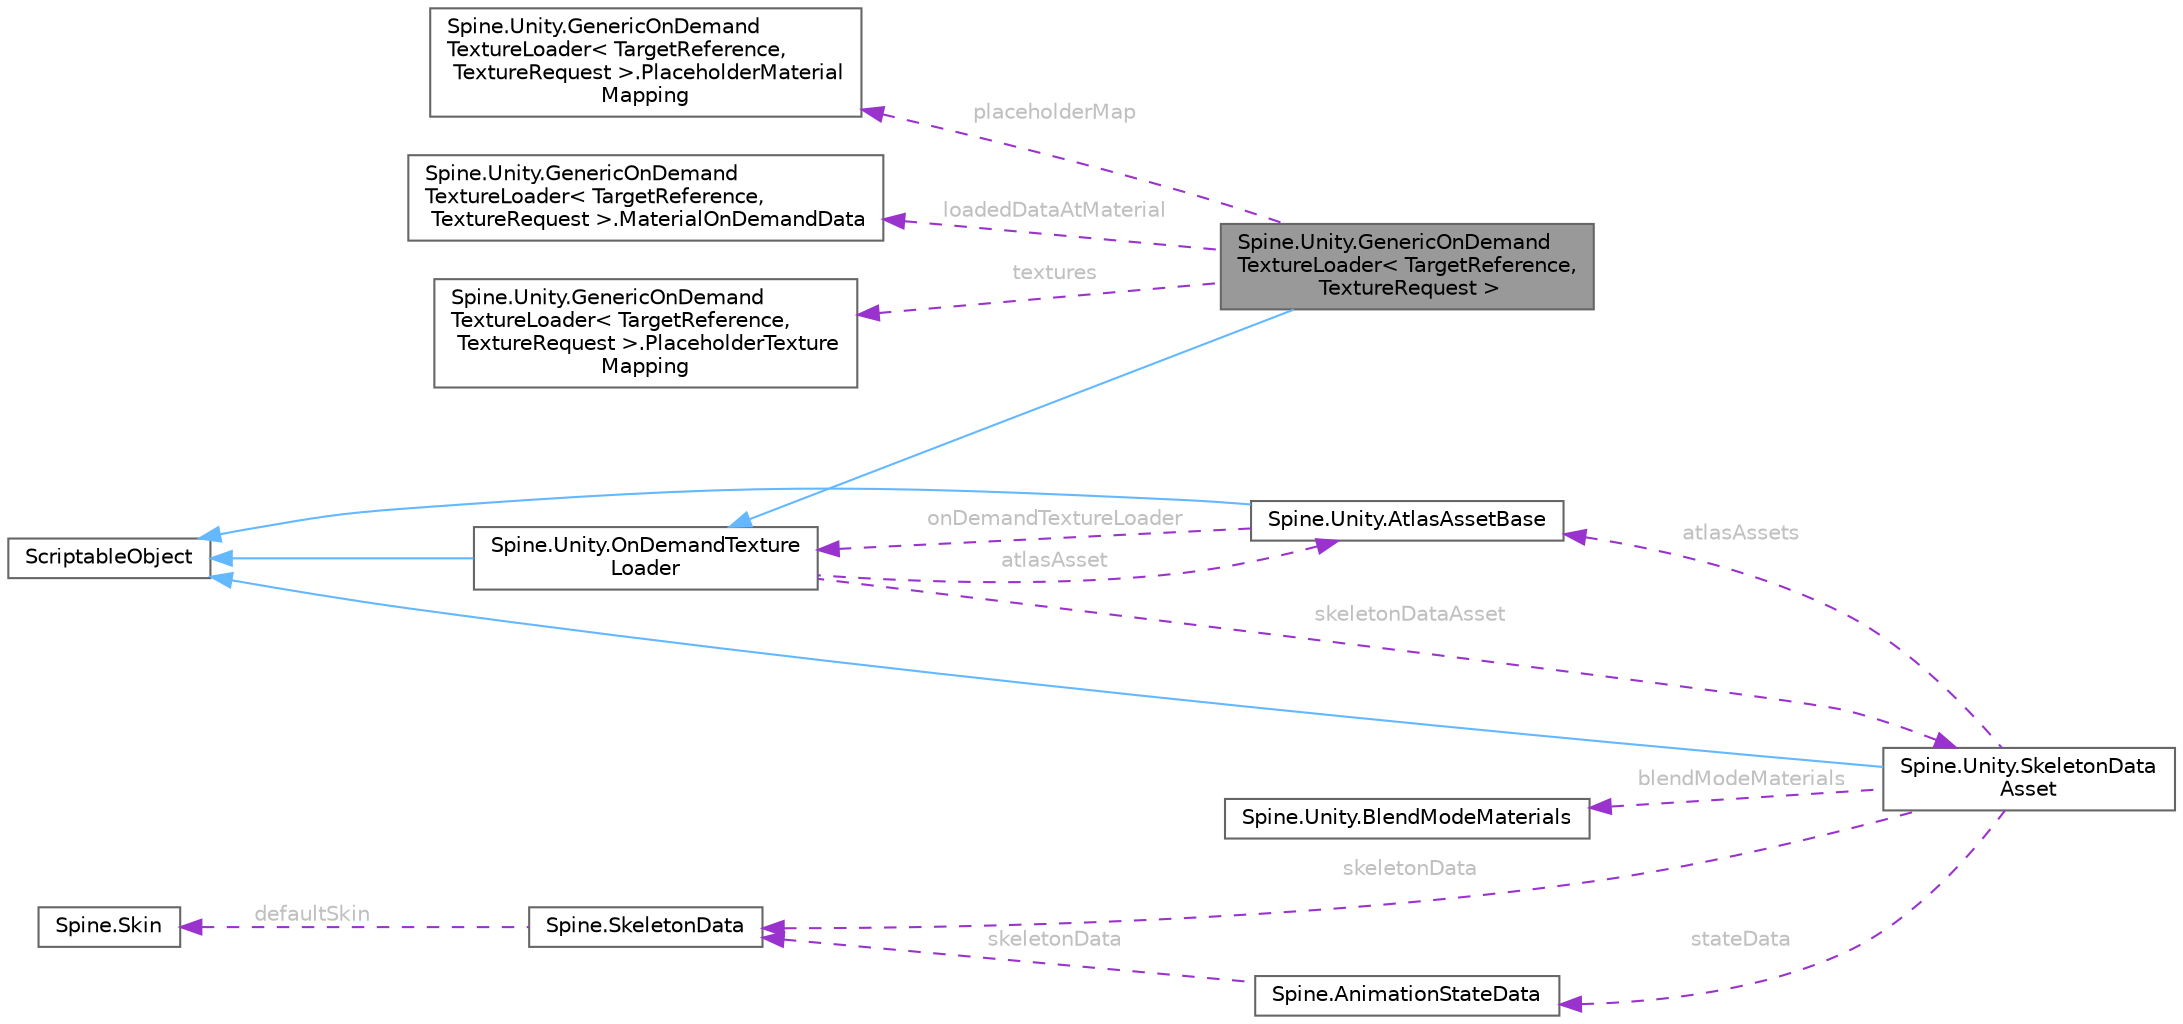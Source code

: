 digraph "Spine.Unity.GenericOnDemandTextureLoader&lt; TargetReference, TextureRequest &gt;"
{
 // LATEX_PDF_SIZE
  bgcolor="transparent";
  edge [fontname=Helvetica,fontsize=10,labelfontname=Helvetica,labelfontsize=10];
  node [fontname=Helvetica,fontsize=10,shape=box,height=0.2,width=0.4];
  rankdir="LR";
  Node1 [id="Node000001",label="Spine.Unity.GenericOnDemand\lTextureLoader\< TargetReference,\l TextureRequest \>",height=0.2,width=0.4,color="gray40", fillcolor="grey60", style="filled", fontcolor="black",tooltip="Base class to derive your own OnDemandTextureLoader subclasses from which already provides the genera..."];
  Node2 -> Node1 [id="edge17_Node000001_Node000002",dir="back",color="steelblue1",style="solid",tooltip=" "];
  Node2 [id="Node000002",label="Spine.Unity.OnDemandTexture\lLoader",height=0.2,width=0.4,color="gray40", fillcolor="white", style="filled",URL="$class_spine_1_1_unity_1_1_on_demand_texture_loader.html",tooltip=" "];
  Node3 -> Node2 [id="edge18_Node000002_Node000003",dir="back",color="steelblue1",style="solid",tooltip=" "];
  Node3 [id="Node000003",label="ScriptableObject",height=0.2,width=0.4,color="gray40", fillcolor="white", style="filled",tooltip=" "];
  Node4 -> Node2 [id="edge19_Node000002_Node000004",dir="back",color="darkorchid3",style="dashed",tooltip=" ",label=" atlasAsset",fontcolor="grey" ];
  Node4 [id="Node000004",label="Spine.Unity.AtlasAssetBase",height=0.2,width=0.4,color="gray40", fillcolor="white", style="filled",URL="$class_spine_1_1_unity_1_1_atlas_asset_base.html",tooltip=" "];
  Node3 -> Node4 [id="edge20_Node000004_Node000003",dir="back",color="steelblue1",style="solid",tooltip=" "];
  Node2 -> Node4 [id="edge21_Node000004_Node000002",dir="back",color="darkorchid3",style="dashed",tooltip=" ",label=" onDemandTextureLoader",fontcolor="grey" ];
  Node5 -> Node2 [id="edge22_Node000002_Node000005",dir="back",color="darkorchid3",style="dashed",tooltip=" ",label=" skeletonDataAsset",fontcolor="grey" ];
  Node5 [id="Node000005",label="Spine.Unity.SkeletonData\lAsset",height=0.2,width=0.4,color="gray40", fillcolor="white", style="filled",URL="$class_spine_1_1_unity_1_1_skeleton_data_asset.html",tooltip=" "];
  Node3 -> Node5 [id="edge23_Node000005_Node000003",dir="back",color="steelblue1",style="solid",tooltip=" "];
  Node4 -> Node5 [id="edge24_Node000005_Node000004",dir="back",color="darkorchid3",style="dashed",tooltip=" ",label=" atlasAssets",fontcolor="grey" ];
  Node6 -> Node5 [id="edge25_Node000005_Node000006",dir="back",color="darkorchid3",style="dashed",tooltip=" ",label=" blendModeMaterials",fontcolor="grey" ];
  Node6 [id="Node000006",label="Spine.Unity.BlendModeMaterials",height=0.2,width=0.4,color="gray40", fillcolor="white", style="filled",URL="$class_spine_1_1_unity_1_1_blend_mode_materials.html",tooltip=" "];
  Node7 -> Node5 [id="edge26_Node000005_Node000007",dir="back",color="darkorchid3",style="dashed",tooltip=" ",label=" skeletonData",fontcolor="grey" ];
  Node7 [id="Node000007",label="Spine.SkeletonData",height=0.2,width=0.4,color="gray40", fillcolor="white", style="filled",URL="$class_spine_1_1_skeleton_data.html",tooltip="Stores the setup pose and all of the stateless data for a skeleton."];
  Node8 -> Node7 [id="edge27_Node000007_Node000008",dir="back",color="darkorchid3",style="dashed",tooltip=" ",label=" defaultSkin",fontcolor="grey" ];
  Node8 [id="Node000008",label="Spine.Skin",height=0.2,width=0.4,color="gray40", fillcolor="white", style="filled",URL="$class_spine_1_1_skin.html",tooltip="Stores attachments by slot index and attachment name."];
  Node9 -> Node5 [id="edge28_Node000005_Node000009",dir="back",color="darkorchid3",style="dashed",tooltip=" ",label=" stateData",fontcolor="grey" ];
  Node9 [id="Node000009",label="Spine.AnimationStateData",height=0.2,width=0.4,color="gray40", fillcolor="white", style="filled",URL="$class_spine_1_1_animation_state_data.html",tooltip="Stores mix (crossfade) durations to be applied when AnimationState animations are changed."];
  Node7 -> Node9 [id="edge29_Node000009_Node000007",dir="back",color="darkorchid3",style="dashed",tooltip=" ",label=" skeletonData",fontcolor="grey" ];
  Node10 -> Node1 [id="edge30_Node000001_Node000010",dir="back",color="darkorchid3",style="dashed",tooltip=" ",label=" textures",fontcolor="grey" ];
  Node10 [id="Node000010",label="Spine.Unity.GenericOnDemand\lTextureLoader\< TargetReference,\l TextureRequest \>.PlaceholderTexture\lMapping",height=0.2,width=0.4,color="gray40", fillcolor="white", style="filled",URL="$struct_spine_1_1_unity_1_1_generic_on_demand_texture_loader-2-g_1_1_placeholder_texture_mapping.html",tooltip=" "];
  Node11 -> Node1 [id="edge31_Node000001_Node000011",dir="back",color="darkorchid3",style="dashed",tooltip=" ",label=" placeholderMap",fontcolor="grey" ];
  Node11 [id="Node000011",label="Spine.Unity.GenericOnDemand\lTextureLoader\< TargetReference,\l TextureRequest \>.PlaceholderMaterial\lMapping",height=0.2,width=0.4,color="gray40", fillcolor="white", style="filled",URL="$struct_spine_1_1_unity_1_1_generic_on_demand_texture_loader-2-g_1_1_placeholder_material_mapping.html",tooltip="Unfortunately serialization of jagged arrays PlaceholderTextureMapping[][] is not supported,..."];
  Node12 -> Node1 [id="edge32_Node000001_Node000012",dir="back",color="darkorchid3",style="dashed",tooltip=" ",label=" loadedDataAtMaterial",fontcolor="grey" ];
  Node12 [id="Node000012",label="Spine.Unity.GenericOnDemand\lTextureLoader\< TargetReference,\l TextureRequest \>.MaterialOnDemandData",height=0.2,width=0.4,color="gray40", fillcolor="white", style="filled",URL="$struct_spine_1_1_unity_1_1_generic_on_demand_texture_loader-2-g_1_1_material_on_demand_data.html",tooltip=" "];
}
